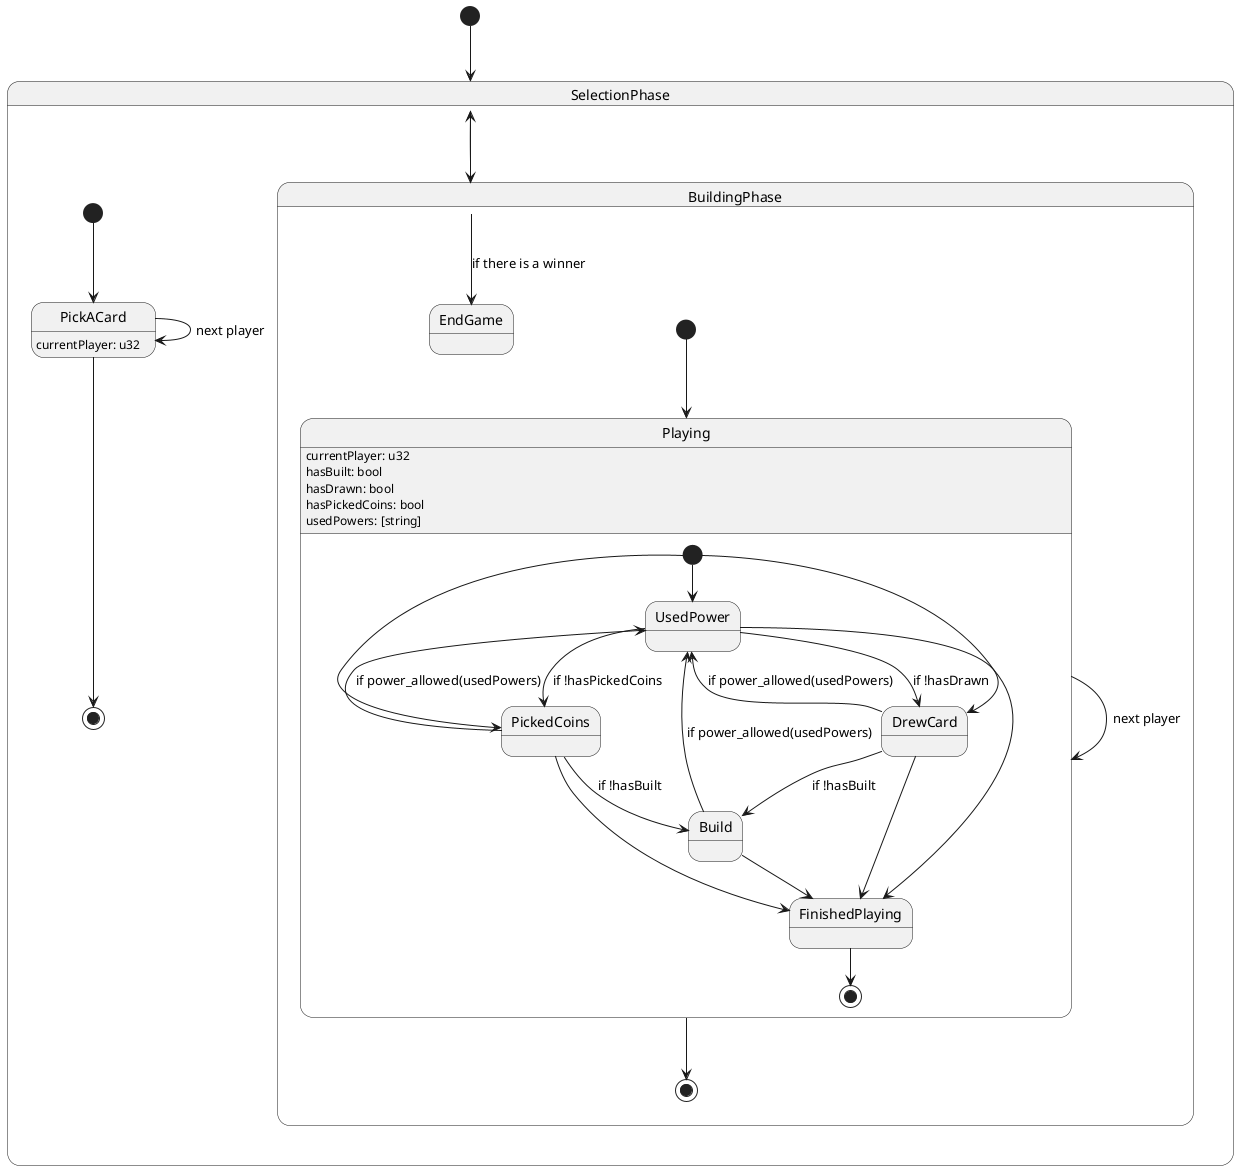 @startuml citadelle_states

[*] --> SelectionPhase

state SelectionPhase {
    [*] --> PickACard

    PickACard: currentPlayer: u32
    PickACard --> PickACard: next player
    PickACard --> [*]

    SelectionPhase --> BuildingPhase
}

state BuildingPhase {
    [*] --> Playing

    BuildingPhase --> EndGame: if there is a winner
    BuildingPhase --> SelectionPhase

    Playing --> Playing: next player
    Playing --> [*]

    state Playing {
        Playing: currentPlayer: u32
        Playing: hasBuilt: bool
        Playing: hasDrawn: bool
        Playing: hasPickedCoins: bool
        Playing: usedPowers: [string]

        ' Possible sequences:
        ' - card
        ' - card -> building
        ' - card -> building -> power
        ' - card -> power
        ' - coins
        ' - coins -> building
        ' - coins -> building -> power
        ' - coins -> power -> building
        ' - power -> card
        ' - power -> card -> building
        ' - power -> coins
        ' - power -> coins -> building

        [*] --> UsedPower
        [*] --> PickedCoins
        [*] --> DrewCard

        UsedPower --> DrewCard: if !hasDrawn
        UsedPower --> PickedCoins: if !hasPickedCoins
        UsedPower --> FinishedPlaying

        PickedCoins --> Build: if !hasBuilt
        PickedCoins --> UsedPower: if power_allowed(usedPowers)
        PickedCoins --> FinishedPlaying

        DrewCard --> Build: if !hasBuilt
        DrewCard --> UsedPower: if power_allowed(usedPowers)
        DrewCard --> FinishedPlaying

        Build --> UsedPower: if power_allowed(usedPowers)
        Build --> FinishedPlaying

        FinishedPlaying --> [*]
    }
}

state EndGame {
}

@enduml